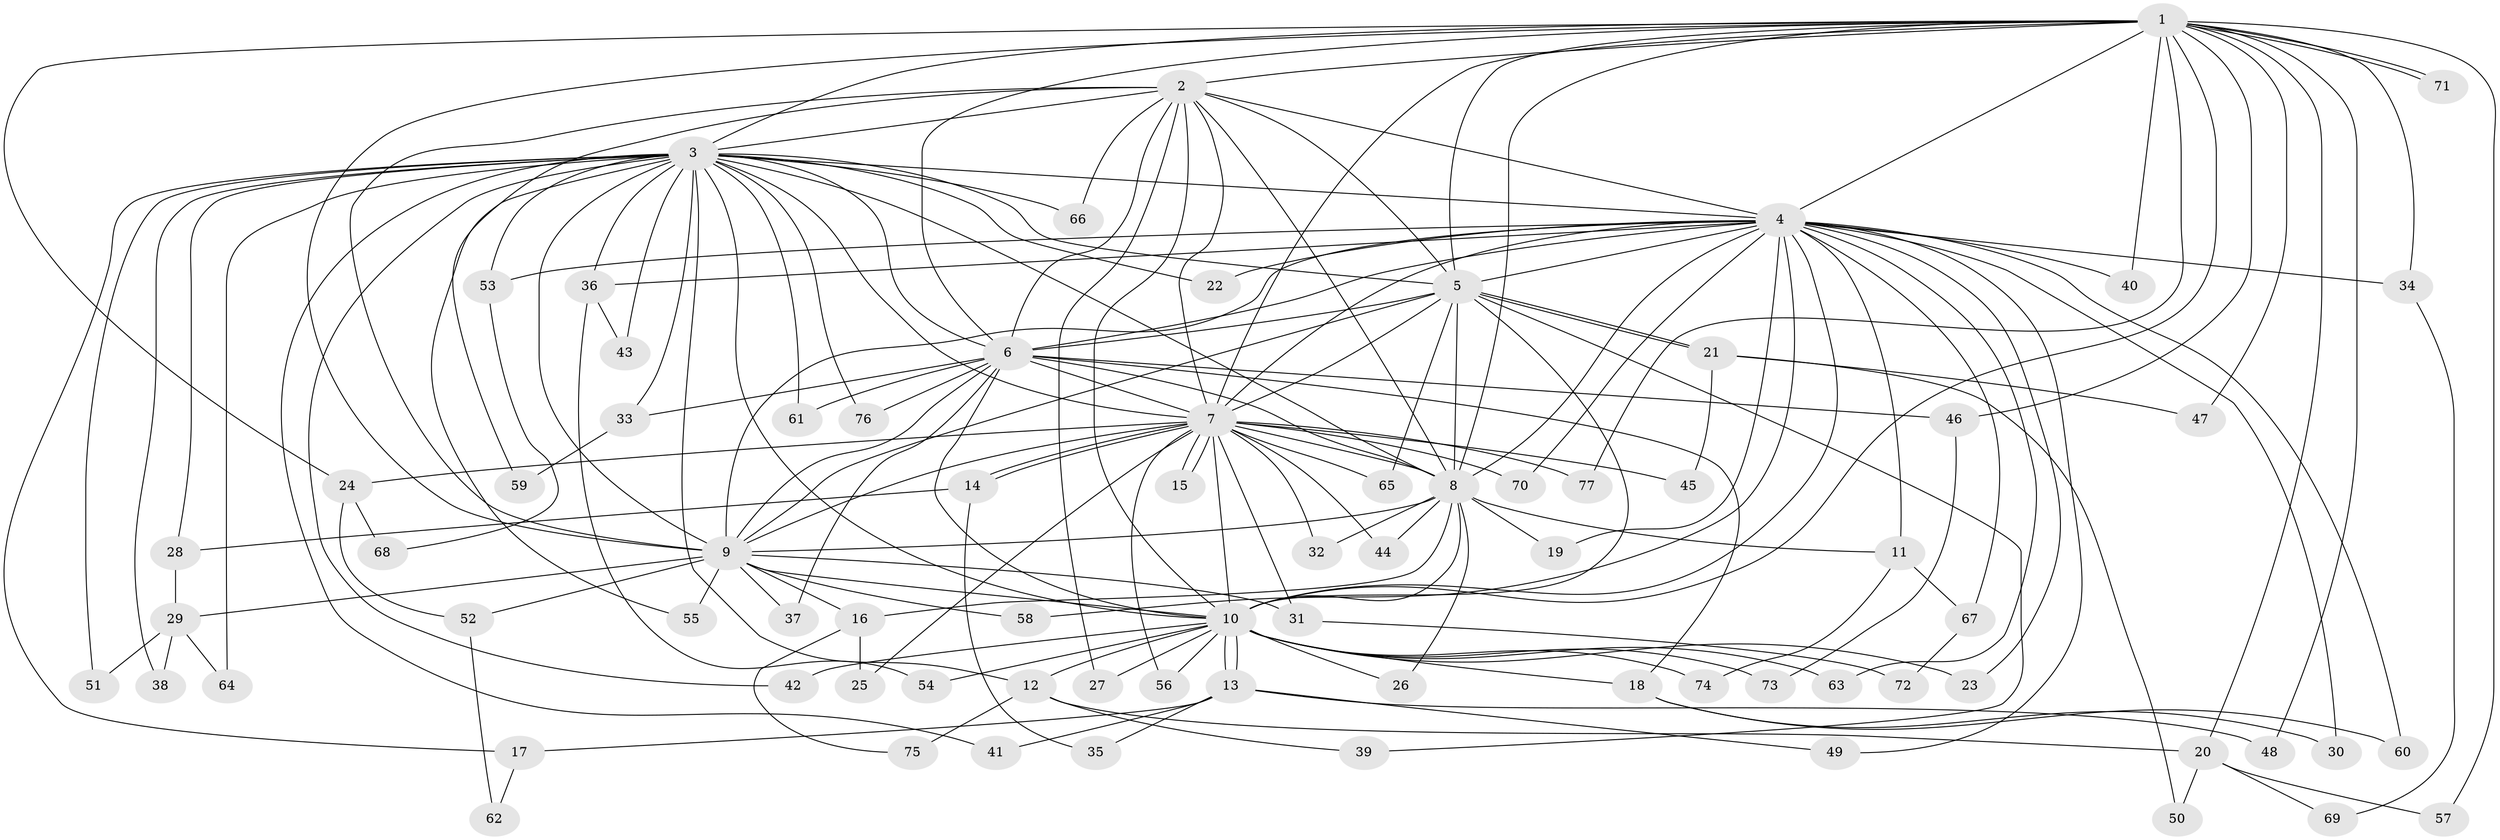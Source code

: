 // Generated by graph-tools (version 1.1) at 2025/49/03/09/25 03:49:29]
// undirected, 77 vertices, 179 edges
graph export_dot {
graph [start="1"]
  node [color=gray90,style=filled];
  1;
  2;
  3;
  4;
  5;
  6;
  7;
  8;
  9;
  10;
  11;
  12;
  13;
  14;
  15;
  16;
  17;
  18;
  19;
  20;
  21;
  22;
  23;
  24;
  25;
  26;
  27;
  28;
  29;
  30;
  31;
  32;
  33;
  34;
  35;
  36;
  37;
  38;
  39;
  40;
  41;
  42;
  43;
  44;
  45;
  46;
  47;
  48;
  49;
  50;
  51;
  52;
  53;
  54;
  55;
  56;
  57;
  58;
  59;
  60;
  61;
  62;
  63;
  64;
  65;
  66;
  67;
  68;
  69;
  70;
  71;
  72;
  73;
  74;
  75;
  76;
  77;
  1 -- 2;
  1 -- 3;
  1 -- 4;
  1 -- 5;
  1 -- 6;
  1 -- 7;
  1 -- 8;
  1 -- 9;
  1 -- 10;
  1 -- 20;
  1 -- 24;
  1 -- 34;
  1 -- 40;
  1 -- 46;
  1 -- 47;
  1 -- 48;
  1 -- 57;
  1 -- 71;
  1 -- 71;
  1 -- 77;
  2 -- 3;
  2 -- 4;
  2 -- 5;
  2 -- 6;
  2 -- 7;
  2 -- 8;
  2 -- 9;
  2 -- 10;
  2 -- 27;
  2 -- 59;
  2 -- 66;
  3 -- 4;
  3 -- 5;
  3 -- 6;
  3 -- 7;
  3 -- 8;
  3 -- 9;
  3 -- 10;
  3 -- 12;
  3 -- 17;
  3 -- 22;
  3 -- 28;
  3 -- 33;
  3 -- 36;
  3 -- 38;
  3 -- 41;
  3 -- 42;
  3 -- 43;
  3 -- 51;
  3 -- 53;
  3 -- 55;
  3 -- 61;
  3 -- 64;
  3 -- 66;
  3 -- 76;
  4 -- 5;
  4 -- 6;
  4 -- 7;
  4 -- 8;
  4 -- 9;
  4 -- 10;
  4 -- 11;
  4 -- 19;
  4 -- 22;
  4 -- 23;
  4 -- 30;
  4 -- 34;
  4 -- 36;
  4 -- 40;
  4 -- 49;
  4 -- 53;
  4 -- 58;
  4 -- 60;
  4 -- 63;
  4 -- 67;
  4 -- 70;
  5 -- 6;
  5 -- 7;
  5 -- 8;
  5 -- 9;
  5 -- 10;
  5 -- 21;
  5 -- 21;
  5 -- 39;
  5 -- 65;
  6 -- 7;
  6 -- 8;
  6 -- 9;
  6 -- 10;
  6 -- 18;
  6 -- 33;
  6 -- 37;
  6 -- 46;
  6 -- 61;
  6 -- 76;
  7 -- 8;
  7 -- 9;
  7 -- 10;
  7 -- 14;
  7 -- 14;
  7 -- 15;
  7 -- 15;
  7 -- 24;
  7 -- 25;
  7 -- 31;
  7 -- 32;
  7 -- 44;
  7 -- 45;
  7 -- 56;
  7 -- 65;
  7 -- 70;
  7 -- 77;
  8 -- 9;
  8 -- 10;
  8 -- 11;
  8 -- 16;
  8 -- 19;
  8 -- 26;
  8 -- 32;
  8 -- 44;
  9 -- 10;
  9 -- 16;
  9 -- 29;
  9 -- 31;
  9 -- 37;
  9 -- 52;
  9 -- 55;
  9 -- 58;
  10 -- 12;
  10 -- 13;
  10 -- 13;
  10 -- 18;
  10 -- 23;
  10 -- 26;
  10 -- 27;
  10 -- 42;
  10 -- 54;
  10 -- 56;
  10 -- 63;
  10 -- 73;
  10 -- 74;
  11 -- 67;
  11 -- 74;
  12 -- 20;
  12 -- 39;
  12 -- 75;
  13 -- 17;
  13 -- 35;
  13 -- 41;
  13 -- 48;
  13 -- 49;
  14 -- 28;
  14 -- 35;
  16 -- 25;
  16 -- 75;
  17 -- 62;
  18 -- 30;
  18 -- 60;
  20 -- 50;
  20 -- 57;
  20 -- 69;
  21 -- 45;
  21 -- 47;
  21 -- 50;
  24 -- 52;
  24 -- 68;
  28 -- 29;
  29 -- 38;
  29 -- 51;
  29 -- 64;
  31 -- 72;
  33 -- 59;
  34 -- 69;
  36 -- 43;
  36 -- 54;
  46 -- 73;
  52 -- 62;
  53 -- 68;
  67 -- 72;
}
